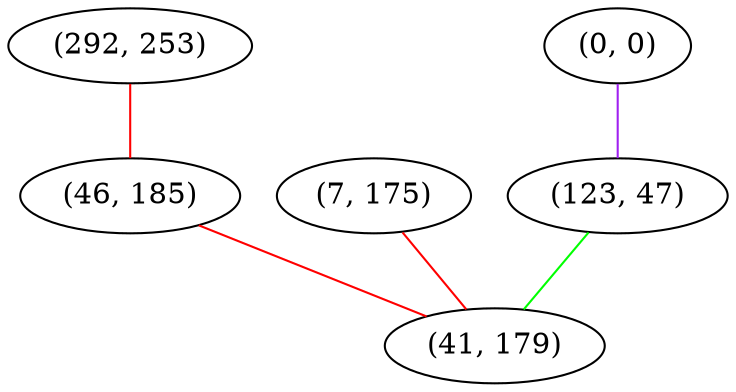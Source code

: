 graph "" {
"(292, 253)";
"(0, 0)";
"(7, 175)";
"(123, 47)";
"(46, 185)";
"(41, 179)";
"(292, 253)" -- "(46, 185)"  [color=red, key=0, weight=1];
"(0, 0)" -- "(123, 47)"  [color=purple, key=0, weight=4];
"(7, 175)" -- "(41, 179)"  [color=red, key=0, weight=1];
"(123, 47)" -- "(41, 179)"  [color=green, key=0, weight=2];
"(46, 185)" -- "(41, 179)"  [color=red, key=0, weight=1];
}
